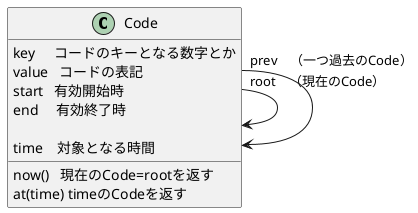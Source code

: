 @startuml


class "Code" as Code{
key     コードのキーとなる数字とか
value   コードの表記
start   有効開始時
end     有効終了時

time    対象となる時間
now()   現在のCode=rootを返す
at(time) timeのCodeを返す
}
Code "root　（現在のCode）"-> Code
Code "prev　（一つ過去のCode）"-> Code

@enduml